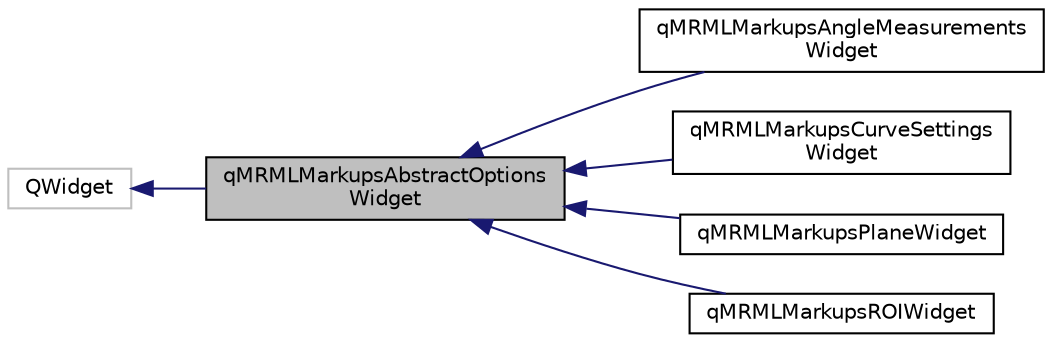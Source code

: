 digraph "qMRMLMarkupsAbstractOptionsWidget"
{
  bgcolor="transparent";
  edge [fontname="Helvetica",fontsize="10",labelfontname="Helvetica",labelfontsize="10"];
  node [fontname="Helvetica",fontsize="10",shape=record];
  rankdir="LR";
  Node0 [label="qMRMLMarkupsAbstractOptions\lWidget",height=0.2,width=0.4,color="black", fillcolor="grey75", style="filled", fontcolor="black"];
  Node1 -> Node0 [dir="back",color="midnightblue",fontsize="10",style="solid",fontname="Helvetica"];
  Node1 [label="QWidget",height=0.2,width=0.4,color="grey75"];
  Node0 -> Node2 [dir="back",color="midnightblue",fontsize="10",style="solid",fontname="Helvetica"];
  Node2 [label="qMRMLMarkupsAngleMeasurements\lWidget",height=0.2,width=0.4,color="black",URL="$classqMRMLMarkupsAngleMeasurementsWidget.html"];
  Node0 -> Node3 [dir="back",color="midnightblue",fontsize="10",style="solid",fontname="Helvetica"];
  Node3 [label="qMRMLMarkupsCurveSettings\lWidget",height=0.2,width=0.4,color="black",URL="$classqMRMLMarkupsCurveSettingsWidget.html"];
  Node0 -> Node4 [dir="back",color="midnightblue",fontsize="10",style="solid",fontname="Helvetica"];
  Node4 [label="qMRMLMarkupsPlaneWidget",height=0.2,width=0.4,color="black",URL="$classqMRMLMarkupsPlaneWidget.html"];
  Node0 -> Node5 [dir="back",color="midnightblue",fontsize="10",style="solid",fontname="Helvetica"];
  Node5 [label="qMRMLMarkupsROIWidget",height=0.2,width=0.4,color="black",URL="$classqMRMLMarkupsROIWidget.html"];
}
